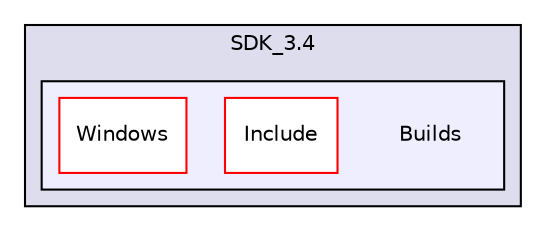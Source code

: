 digraph "PVR/SDK_3.4/Builds" {
  compound=true
  node [ fontsize="10", fontname="Helvetica"];
  edge [ labelfontsize="10", labelfontname="Helvetica"];
  subgraph clusterdir_2d878b5cc6871189fc186a386430f469 {
    graph [ bgcolor="#ddddee", pencolor="black", label="SDK_3.4" fontname="Helvetica", fontsize="10", URL="dir_2d878b5cc6871189fc186a386430f469.html"]
  subgraph clusterdir_1af8ad330c4bc410d3d82949093945d2 {
    graph [ bgcolor="#eeeeff", pencolor="black", label="" URL="dir_1af8ad330c4bc410d3d82949093945d2.html"];
    dir_1af8ad330c4bc410d3d82949093945d2 [shape=plaintext label="Builds"];
    dir_6bdf203d9981a73bbf991fc0be7876c5 [shape=box label="Include" color="red" fillcolor="white" style="filled" URL="dir_6bdf203d9981a73bbf991fc0be7876c5.html"];
    dir_00a996bf832e45c141c9adeeb7e4f0af [shape=box label="Windows" color="red" fillcolor="white" style="filled" URL="dir_00a996bf832e45c141c9adeeb7e4f0af.html"];
  }
  }
}
